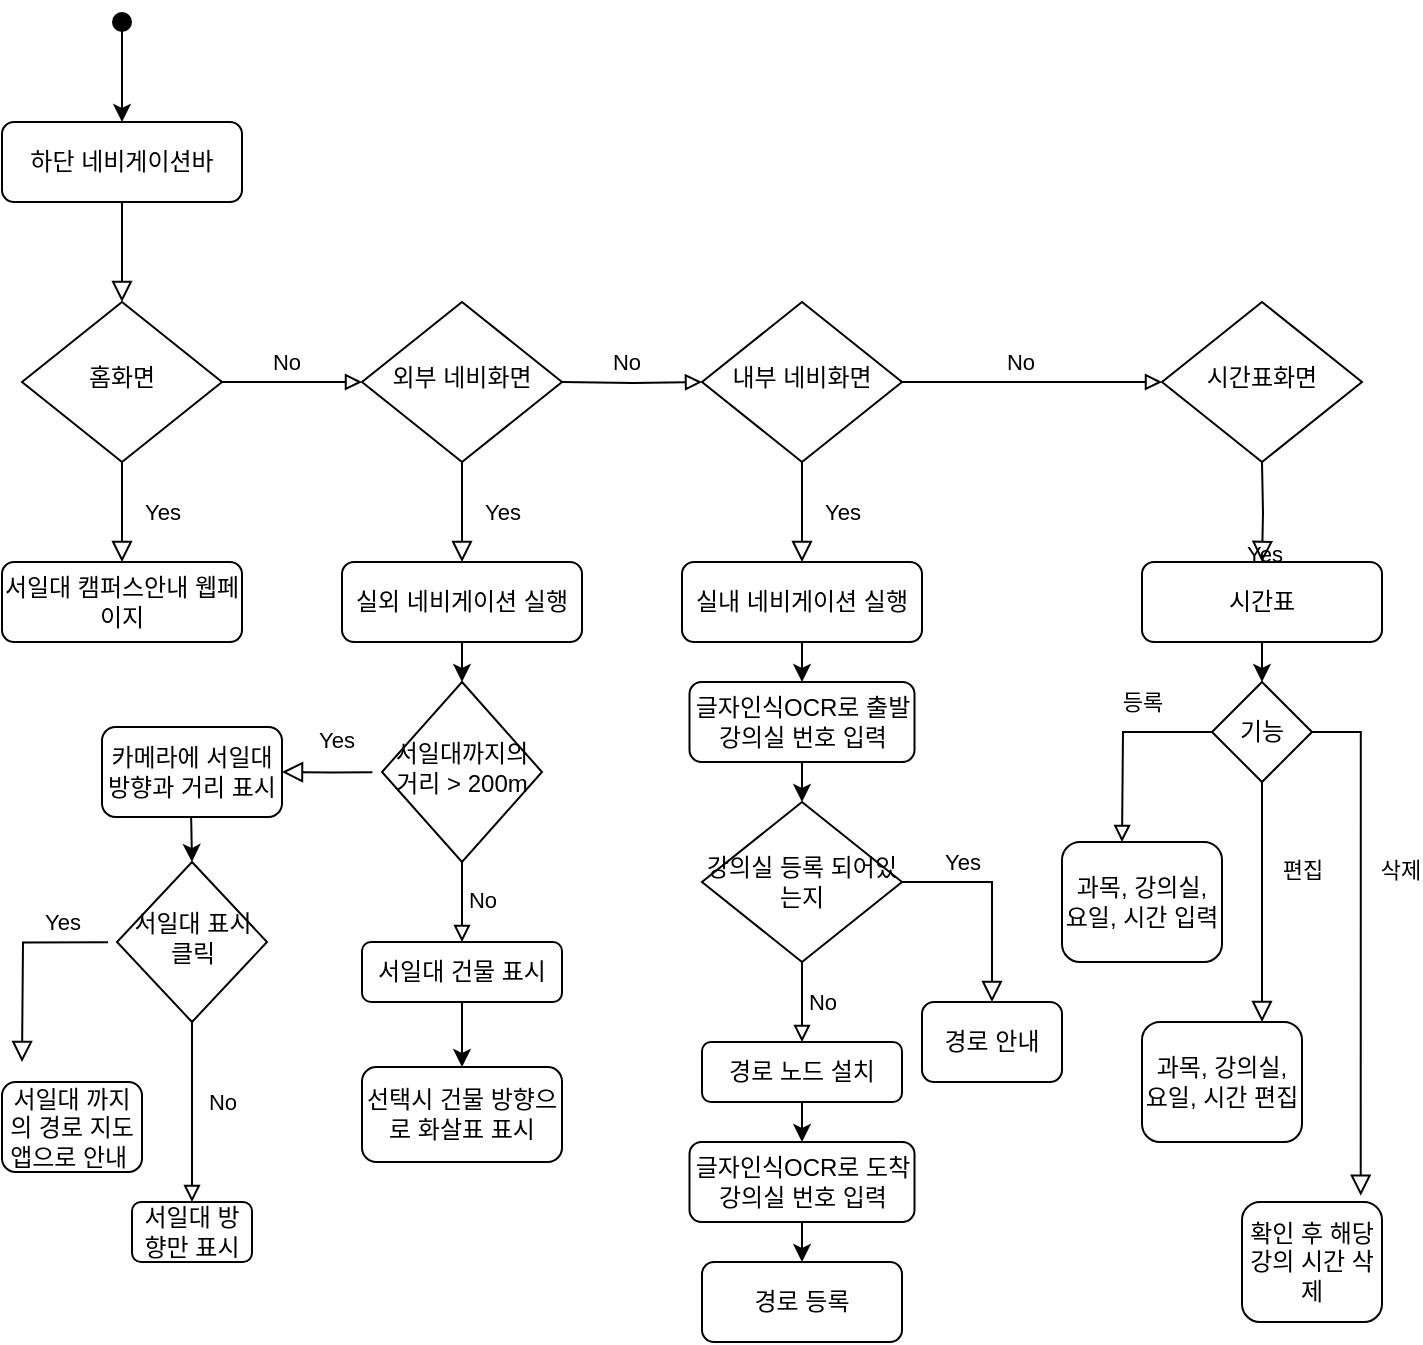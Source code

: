 <mxfile version="24.7.12">
  <diagram id="C5RBs43oDa-KdzZeNtuy" name="Page-1">
    <mxGraphModel dx="941" dy="1113" grid="1" gridSize="10" guides="1" tooltips="1" connect="1" arrows="1" fold="1" page="1" pageScale="1" pageWidth="827" pageHeight="1169" math="0" shadow="0">
      <root>
        <mxCell id="WIyWlLk6GJQsqaUBKTNV-0" />
        <mxCell id="WIyWlLk6GJQsqaUBKTNV-1" parent="WIyWlLk6GJQsqaUBKTNV-0" />
        <mxCell id="WIyWlLk6GJQsqaUBKTNV-2" value="" style="rounded=0;html=1;jettySize=auto;orthogonalLoop=1;fontSize=11;endArrow=block;endFill=0;endSize=8;strokeWidth=1;shadow=0;labelBackgroundColor=none;edgeStyle=orthogonalEdgeStyle;" parent="WIyWlLk6GJQsqaUBKTNV-1" source="WIyWlLk6GJQsqaUBKTNV-3" target="WIyWlLk6GJQsqaUBKTNV-6" edge="1">
          <mxGeometry relative="1" as="geometry" />
        </mxCell>
        <mxCell id="WIyWlLk6GJQsqaUBKTNV-3" value="하단 네비게이션바" style="rounded=1;whiteSpace=wrap;html=1;fontSize=12;glass=0;strokeWidth=1;shadow=0;" parent="WIyWlLk6GJQsqaUBKTNV-1" vertex="1">
          <mxGeometry x="40" y="80" width="120" height="40" as="geometry" />
        </mxCell>
        <mxCell id="WIyWlLk6GJQsqaUBKTNV-4" value="Yes" style="rounded=0;html=1;jettySize=auto;orthogonalLoop=1;fontSize=11;endArrow=block;endFill=0;endSize=8;strokeWidth=1;shadow=0;labelBackgroundColor=none;edgeStyle=orthogonalEdgeStyle;entryX=0.5;entryY=0;entryDx=0;entryDy=0;" parent="WIyWlLk6GJQsqaUBKTNV-1" source="WIyWlLk6GJQsqaUBKTNV-6" target="WIyWlLk6GJQsqaUBKTNV-7" edge="1">
          <mxGeometry y="20" relative="1" as="geometry">
            <mxPoint as="offset" />
            <mxPoint x="150" y="270" as="targetPoint" />
          </mxGeometry>
        </mxCell>
        <mxCell id="WIyWlLk6GJQsqaUBKTNV-5" value="No" style="edgeStyle=orthogonalEdgeStyle;rounded=0;html=1;jettySize=auto;orthogonalLoop=1;fontSize=11;endArrow=block;endFill=0;strokeWidth=1;shadow=0;labelBackgroundColor=none;exitX=1;exitY=0.5;exitDx=0;exitDy=0;entryX=0;entryY=0.5;entryDx=0;entryDy=0;" parent="WIyWlLk6GJQsqaUBKTNV-1" source="WIyWlLk6GJQsqaUBKTNV-6" target="hmkgJnZfUAopVbzi9GK_-2" edge="1">
          <mxGeometry x="-0.091" y="10" relative="1" as="geometry">
            <mxPoint as="offset" />
            <mxPoint x="170.0" y="209.5" as="sourcePoint" />
            <mxPoint x="220" y="210.5" as="targetPoint" />
            <Array as="points" />
          </mxGeometry>
        </mxCell>
        <mxCell id="WIyWlLk6GJQsqaUBKTNV-6" value="홈화면" style="rhombus;whiteSpace=wrap;html=1;shadow=0;fontFamily=Helvetica;fontSize=12;align=center;strokeWidth=1;spacing=6;spacingTop=-4;" parent="WIyWlLk6GJQsqaUBKTNV-1" vertex="1">
          <mxGeometry x="50" y="170" width="100" height="80" as="geometry" />
        </mxCell>
        <mxCell id="WIyWlLk6GJQsqaUBKTNV-7" value="서일대 캠퍼스안내 웹페이지" style="rounded=1;whiteSpace=wrap;html=1;fontSize=12;glass=0;strokeWidth=1;shadow=0;" parent="WIyWlLk6GJQsqaUBKTNV-1" vertex="1">
          <mxGeometry x="40" y="300" width="120" height="40" as="geometry" />
        </mxCell>
        <mxCell id="hmkgJnZfUAopVbzi9GK_-2" value="외부 네비화면" style="rhombus;whiteSpace=wrap;html=1;shadow=0;fontFamily=Helvetica;fontSize=12;align=center;strokeWidth=1;spacing=6;spacingTop=-4;" vertex="1" parent="WIyWlLk6GJQsqaUBKTNV-1">
          <mxGeometry x="220" y="170" width="100" height="80" as="geometry" />
        </mxCell>
        <mxCell id="hmkgJnZfUAopVbzi9GK_-14" value="No" style="edgeStyle=orthogonalEdgeStyle;rounded=0;html=1;jettySize=auto;orthogonalLoop=1;fontSize=11;endArrow=block;endFill=0;strokeWidth=1;shadow=0;labelBackgroundColor=none;exitX=1;exitY=0.5;exitDx=0;exitDy=0;entryX=0;entryY=0.5;entryDx=0;entryDy=0;" edge="1" parent="WIyWlLk6GJQsqaUBKTNV-1" target="hmkgJnZfUAopVbzi9GK_-15">
          <mxGeometry x="-0.091" y="10" relative="1" as="geometry">
            <mxPoint as="offset" />
            <mxPoint x="320" y="210" as="sourcePoint" />
            <mxPoint x="390" y="210.5" as="targetPoint" />
            <Array as="points" />
          </mxGeometry>
        </mxCell>
        <mxCell id="hmkgJnZfUAopVbzi9GK_-15" value="내부 네비화면" style="rhombus;whiteSpace=wrap;html=1;shadow=0;fontFamily=Helvetica;fontSize=12;align=center;strokeWidth=1;spacing=6;spacingTop=-4;" vertex="1" parent="WIyWlLk6GJQsqaUBKTNV-1">
          <mxGeometry x="390" y="170" width="100" height="80" as="geometry" />
        </mxCell>
        <mxCell id="hmkgJnZfUAopVbzi9GK_-18" value="No" style="edgeStyle=orthogonalEdgeStyle;rounded=0;html=1;jettySize=auto;orthogonalLoop=1;fontSize=11;endArrow=block;endFill=0;strokeWidth=1;shadow=0;labelBackgroundColor=none;exitX=1;exitY=0.5;exitDx=0;exitDy=0;entryX=0;entryY=0.5;entryDx=0;entryDy=0;" edge="1" parent="WIyWlLk6GJQsqaUBKTNV-1" target="hmkgJnZfUAopVbzi9GK_-19" source="hmkgJnZfUAopVbzi9GK_-15">
          <mxGeometry x="-0.091" y="10" relative="1" as="geometry">
            <mxPoint as="offset" />
            <mxPoint x="550" y="210" as="sourcePoint" />
            <mxPoint x="620" y="210.5" as="targetPoint" />
            <Array as="points" />
          </mxGeometry>
        </mxCell>
        <mxCell id="hmkgJnZfUAopVbzi9GK_-19" value="시간표화면" style="rhombus;whiteSpace=wrap;html=1;shadow=0;fontFamily=Helvetica;fontSize=12;align=center;strokeWidth=1;spacing=6;spacingTop=-4;" vertex="1" parent="WIyWlLk6GJQsqaUBKTNV-1">
          <mxGeometry x="620" y="170" width="100" height="80" as="geometry" />
        </mxCell>
        <mxCell id="hmkgJnZfUAopVbzi9GK_-26" value="Yes" style="rounded=0;html=1;jettySize=auto;orthogonalLoop=1;fontSize=11;endArrow=block;endFill=0;endSize=8;strokeWidth=1;shadow=0;labelBackgroundColor=none;edgeStyle=orthogonalEdgeStyle;entryX=0.5;entryY=0;entryDx=0;entryDy=0;exitX=0.5;exitY=1;exitDx=0;exitDy=0;" edge="1" parent="WIyWlLk6GJQsqaUBKTNV-1" target="hmkgJnZfUAopVbzi9GK_-27" source="hmkgJnZfUAopVbzi9GK_-2">
          <mxGeometry y="20" relative="1" as="geometry">
            <mxPoint as="offset" />
            <mxPoint x="270" y="260" as="sourcePoint" />
            <mxPoint x="320" y="280" as="targetPoint" />
          </mxGeometry>
        </mxCell>
        <mxCell id="hmkgJnZfUAopVbzi9GK_-27" value="실외 네비게이션 실행" style="rounded=1;whiteSpace=wrap;html=1;fontSize=12;glass=0;strokeWidth=1;shadow=0;" vertex="1" parent="WIyWlLk6GJQsqaUBKTNV-1">
          <mxGeometry x="210" y="300" width="120" height="40" as="geometry" />
        </mxCell>
        <mxCell id="hmkgJnZfUAopVbzi9GK_-28" value="Yes" style="rounded=0;html=1;jettySize=auto;orthogonalLoop=1;fontSize=11;endArrow=block;endFill=0;endSize=8;strokeWidth=1;shadow=0;labelBackgroundColor=none;edgeStyle=orthogonalEdgeStyle;entryX=0.5;entryY=0;entryDx=0;entryDy=0;exitX=0.5;exitY=1;exitDx=0;exitDy=0;" edge="1" parent="WIyWlLk6GJQsqaUBKTNV-1" target="hmkgJnZfUAopVbzi9GK_-29" source="hmkgJnZfUAopVbzi9GK_-15">
          <mxGeometry y="20" relative="1" as="geometry">
            <mxPoint as="offset" />
            <mxPoint x="270" y="270" as="sourcePoint" />
            <mxPoint x="320" y="290" as="targetPoint" />
          </mxGeometry>
        </mxCell>
        <mxCell id="hmkgJnZfUAopVbzi9GK_-29" value="실내 네비게이션 실행" style="rounded=1;whiteSpace=wrap;html=1;fontSize=12;glass=0;strokeWidth=1;shadow=0;" vertex="1" parent="WIyWlLk6GJQsqaUBKTNV-1">
          <mxGeometry x="380" y="300" width="120" height="40" as="geometry" />
        </mxCell>
        <mxCell id="hmkgJnZfUAopVbzi9GK_-30" value="Yes" style="rounded=0;html=1;jettySize=auto;orthogonalLoop=1;fontSize=11;endArrow=block;endFill=0;endSize=8;strokeWidth=1;shadow=0;labelBackgroundColor=none;edgeStyle=orthogonalEdgeStyle;entryX=0.5;entryY=0;entryDx=0;entryDy=0;" edge="1" parent="WIyWlLk6GJQsqaUBKTNV-1" target="hmkgJnZfUAopVbzi9GK_-31">
          <mxGeometry y="20" relative="1" as="geometry">
            <mxPoint as="offset" />
            <mxPoint x="670" y="250" as="sourcePoint" />
            <mxPoint x="720" y="270" as="targetPoint" />
          </mxGeometry>
        </mxCell>
        <mxCell id="hmkgJnZfUAopVbzi9GK_-31" value="시간표" style="rounded=1;whiteSpace=wrap;html=1;fontSize=12;glass=0;strokeWidth=1;shadow=0;" vertex="1" parent="WIyWlLk6GJQsqaUBKTNV-1">
          <mxGeometry x="610" y="300" width="120" height="40" as="geometry" />
        </mxCell>
        <mxCell id="hmkgJnZfUAopVbzi9GK_-33" value="" style="edgeStyle=orthogonalEdgeStyle;rounded=0;orthogonalLoop=1;jettySize=auto;html=1;" edge="1" parent="WIyWlLk6GJQsqaUBKTNV-1" source="hmkgJnZfUAopVbzi9GK_-32" target="WIyWlLk6GJQsqaUBKTNV-3">
          <mxGeometry relative="1" as="geometry" />
        </mxCell>
        <mxCell id="hmkgJnZfUAopVbzi9GK_-32" value="" style="shape=waypoint;sketch=0;fillStyle=solid;size=10;pointerEvents=1;points=[];fillColor=none;resizable=0;rotatable=0;perimeter=centerPerimeter;snapToPoint=1;" vertex="1" parent="WIyWlLk6GJQsqaUBKTNV-1">
          <mxGeometry x="90" y="20" width="20" height="20" as="geometry" />
        </mxCell>
        <mxCell id="hmkgJnZfUAopVbzi9GK_-34" value="서일대까지의 거리 &amp;gt; 200m" style="rhombus;whiteSpace=wrap;html=1;shadow=0;fontFamily=Helvetica;fontSize=12;align=center;strokeWidth=1;spacing=6;spacingTop=-4;" vertex="1" parent="WIyWlLk6GJQsqaUBKTNV-1">
          <mxGeometry x="230" y="360" width="80" height="90" as="geometry" />
        </mxCell>
        <mxCell id="hmkgJnZfUAopVbzi9GK_-35" value="No" style="edgeStyle=orthogonalEdgeStyle;rounded=0;html=1;jettySize=auto;orthogonalLoop=1;fontSize=11;endArrow=block;endFill=0;strokeWidth=1;shadow=0;labelBackgroundColor=none;exitX=0.5;exitY=1;exitDx=0;exitDy=0;entryX=0.5;entryY=0;entryDx=0;entryDy=0;" edge="1" parent="WIyWlLk6GJQsqaUBKTNV-1" source="hmkgJnZfUAopVbzi9GK_-34" target="hmkgJnZfUAopVbzi9GK_-46">
          <mxGeometry x="0.012" y="9" relative="1" as="geometry">
            <mxPoint x="1" y="-1" as="offset" />
            <mxPoint x="320" y="410" as="sourcePoint" />
            <mxPoint x="270" y="490" as="targetPoint" />
            <Array as="points" />
          </mxGeometry>
        </mxCell>
        <mxCell id="hmkgJnZfUAopVbzi9GK_-36" value="Yes" style="rounded=0;html=1;jettySize=auto;orthogonalLoop=1;fontSize=11;endArrow=block;endFill=0;endSize=8;strokeWidth=1;shadow=0;labelBackgroundColor=none;edgeStyle=orthogonalEdgeStyle;exitX=-0.06;exitY=0.502;exitDx=0;exitDy=0;entryX=1;entryY=0.5;entryDx=0;entryDy=0;exitPerimeter=0;" edge="1" parent="WIyWlLk6GJQsqaUBKTNV-1" source="hmkgJnZfUAopVbzi9GK_-34" target="hmkgJnZfUAopVbzi9GK_-37">
          <mxGeometry x="-0.09" y="-15" relative="1" as="geometry">
            <mxPoint x="2" y="-1" as="offset" />
            <mxPoint x="230" y="490" as="sourcePoint" />
            <mxPoint x="90" y="460" as="targetPoint" />
          </mxGeometry>
        </mxCell>
        <mxCell id="hmkgJnZfUAopVbzi9GK_-37" value="카메라에 서일대 방향과 거리 표시" style="rounded=1;whiteSpace=wrap;html=1;" vertex="1" parent="WIyWlLk6GJQsqaUBKTNV-1">
          <mxGeometry x="90" y="382.5" width="90" height="45" as="geometry" />
        </mxCell>
        <mxCell id="hmkgJnZfUAopVbzi9GK_-38" value="" style="endArrow=classic;html=1;rounded=0;exitX=0.5;exitY=1;exitDx=0;exitDy=0;entryX=0.5;entryY=0;entryDx=0;entryDy=0;" edge="1" parent="WIyWlLk6GJQsqaUBKTNV-1" source="hmkgJnZfUAopVbzi9GK_-27" target="hmkgJnZfUAopVbzi9GK_-34">
          <mxGeometry width="50" height="50" relative="1" as="geometry">
            <mxPoint x="290" y="360" as="sourcePoint" />
            <mxPoint x="340" y="310" as="targetPoint" />
          </mxGeometry>
        </mxCell>
        <mxCell id="hmkgJnZfUAopVbzi9GK_-39" value="" style="endArrow=classic;html=1;rounded=0;entryX=0.5;entryY=0;entryDx=0;entryDy=0;" edge="1" parent="WIyWlLk6GJQsqaUBKTNV-1" target="hmkgJnZfUAopVbzi9GK_-40">
          <mxGeometry width="50" height="50" relative="1" as="geometry">
            <mxPoint x="134.58" y="427.5" as="sourcePoint" />
            <mxPoint x="135" y="470" as="targetPoint" />
          </mxGeometry>
        </mxCell>
        <mxCell id="hmkgJnZfUAopVbzi9GK_-40" value="서일대 표시 클릭" style="rhombus;whiteSpace=wrap;html=1;shadow=0;fontFamily=Helvetica;fontSize=12;align=center;strokeWidth=1;spacing=6;spacingTop=-4;" vertex="1" parent="WIyWlLk6GJQsqaUBKTNV-1">
          <mxGeometry x="97.5" y="450" width="75" height="80" as="geometry" />
        </mxCell>
        <mxCell id="hmkgJnZfUAopVbzi9GK_-41" value="No" style="edgeStyle=orthogonalEdgeStyle;rounded=0;html=1;jettySize=auto;orthogonalLoop=1;fontSize=11;endArrow=block;endFill=0;strokeWidth=1;shadow=0;labelBackgroundColor=none;exitX=0.5;exitY=1;exitDx=0;exitDy=0;entryX=0.5;entryY=0;entryDx=0;entryDy=0;" edge="1" parent="WIyWlLk6GJQsqaUBKTNV-1" source="hmkgJnZfUAopVbzi9GK_-40" target="hmkgJnZfUAopVbzi9GK_-45">
          <mxGeometry x="-0.111" y="15" relative="1" as="geometry">
            <mxPoint as="offset" />
            <mxPoint x="180" y="520" as="sourcePoint" />
            <mxPoint x="135" y="580" as="targetPoint" />
            <Array as="points" />
          </mxGeometry>
        </mxCell>
        <mxCell id="hmkgJnZfUAopVbzi9GK_-42" value="Yes" style="rounded=0;html=1;jettySize=auto;orthogonalLoop=1;fontSize=11;endArrow=block;endFill=0;endSize=8;strokeWidth=1;shadow=0;labelBackgroundColor=none;edgeStyle=orthogonalEdgeStyle;exitX=-0.06;exitY=0.502;exitDx=0;exitDy=0;exitPerimeter=0;" edge="1" parent="WIyWlLk6GJQsqaUBKTNV-1" source="hmkgJnZfUAopVbzi9GK_-40">
          <mxGeometry x="-0.55" y="-10" relative="1" as="geometry">
            <mxPoint as="offset" />
            <mxPoint x="90" y="600" as="sourcePoint" />
            <mxPoint x="50" y="550" as="targetPoint" />
          </mxGeometry>
        </mxCell>
        <mxCell id="hmkgJnZfUAopVbzi9GK_-44" value="서일대 까지의 경로 지도앱으로 안내&amp;nbsp;" style="rounded=1;whiteSpace=wrap;html=1;" vertex="1" parent="WIyWlLk6GJQsqaUBKTNV-1">
          <mxGeometry x="40" y="560" width="70" height="45" as="geometry" />
        </mxCell>
        <mxCell id="hmkgJnZfUAopVbzi9GK_-45" value="서일대 방향만 표시" style="rounded=1;whiteSpace=wrap;html=1;" vertex="1" parent="WIyWlLk6GJQsqaUBKTNV-1">
          <mxGeometry x="105" y="620" width="60" height="30" as="geometry" />
        </mxCell>
        <mxCell id="hmkgJnZfUAopVbzi9GK_-46" value="서일대 건물 표시" style="rounded=1;whiteSpace=wrap;html=1;" vertex="1" parent="WIyWlLk6GJQsqaUBKTNV-1">
          <mxGeometry x="220" y="490" width="100" height="30" as="geometry" />
        </mxCell>
        <mxCell id="hmkgJnZfUAopVbzi9GK_-47" value="" style="endArrow=classic;html=1;rounded=0;exitX=0.5;exitY=1;exitDx=0;exitDy=0;" edge="1" parent="WIyWlLk6GJQsqaUBKTNV-1" source="hmkgJnZfUAopVbzi9GK_-46" target="hmkgJnZfUAopVbzi9GK_-48">
          <mxGeometry width="50" height="50" relative="1" as="geometry">
            <mxPoint x="210" y="430" as="sourcePoint" />
            <mxPoint x="270" y="560" as="targetPoint" />
          </mxGeometry>
        </mxCell>
        <mxCell id="hmkgJnZfUAopVbzi9GK_-48" value="선택시 건물 방향으로 화살표 표시" style="rounded=1;whiteSpace=wrap;html=1;" vertex="1" parent="WIyWlLk6GJQsqaUBKTNV-1">
          <mxGeometry x="220" y="552.5" width="100" height="47.5" as="geometry" />
        </mxCell>
        <mxCell id="hmkgJnZfUAopVbzi9GK_-49" value="글자인식OCR로 출발 강의실 번호 입력" style="rounded=1;whiteSpace=wrap;html=1;" vertex="1" parent="WIyWlLk6GJQsqaUBKTNV-1">
          <mxGeometry x="383.75" y="360" width="112.5" height="40" as="geometry" />
        </mxCell>
        <mxCell id="hmkgJnZfUAopVbzi9GK_-50" value="" style="endArrow=classic;html=1;rounded=0;exitX=0.5;exitY=1;exitDx=0;exitDy=0;entryX=0.5;entryY=0;entryDx=0;entryDy=0;" edge="1" parent="WIyWlLk6GJQsqaUBKTNV-1" source="hmkgJnZfUAopVbzi9GK_-29" target="hmkgJnZfUAopVbzi9GK_-49">
          <mxGeometry width="50" height="50" relative="1" as="geometry">
            <mxPoint x="300" y="520" as="sourcePoint" />
            <mxPoint x="350" y="470" as="targetPoint" />
          </mxGeometry>
        </mxCell>
        <mxCell id="hmkgJnZfUAopVbzi9GK_-58" value="" style="edgeStyle=orthogonalEdgeStyle;rounded=0;orthogonalLoop=1;jettySize=auto;html=1;" edge="1" parent="WIyWlLk6GJQsqaUBKTNV-1" source="hmkgJnZfUAopVbzi9GK_-51" target="hmkgJnZfUAopVbzi9GK_-53">
          <mxGeometry relative="1" as="geometry" />
        </mxCell>
        <mxCell id="hmkgJnZfUAopVbzi9GK_-51" value="경로 노드 설치" style="rounded=1;whiteSpace=wrap;html=1;" vertex="1" parent="WIyWlLk6GJQsqaUBKTNV-1">
          <mxGeometry x="390" y="540" width="100" height="30" as="geometry" />
        </mxCell>
        <mxCell id="hmkgJnZfUAopVbzi9GK_-53" value="글자인식OCR로 도착 강의실 번호 입력" style="rounded=1;whiteSpace=wrap;html=1;" vertex="1" parent="WIyWlLk6GJQsqaUBKTNV-1">
          <mxGeometry x="383.75" y="590" width="112.5" height="40" as="geometry" />
        </mxCell>
        <mxCell id="hmkgJnZfUAopVbzi9GK_-56" value="강의실 등록 되어있는지" style="rhombus;whiteSpace=wrap;html=1;" vertex="1" parent="WIyWlLk6GJQsqaUBKTNV-1">
          <mxGeometry x="390" y="420" width="100" height="80" as="geometry" />
        </mxCell>
        <mxCell id="hmkgJnZfUAopVbzi9GK_-57" value="" style="endArrow=classic;html=1;rounded=0;exitX=0.5;exitY=1;exitDx=0;exitDy=0;" edge="1" parent="WIyWlLk6GJQsqaUBKTNV-1" source="hmkgJnZfUAopVbzi9GK_-49" target="hmkgJnZfUAopVbzi9GK_-56">
          <mxGeometry width="50" height="50" relative="1" as="geometry">
            <mxPoint x="320" y="470" as="sourcePoint" />
            <mxPoint x="370" y="420" as="targetPoint" />
          </mxGeometry>
        </mxCell>
        <mxCell id="hmkgJnZfUAopVbzi9GK_-62" value="Yes" style="rounded=0;html=1;jettySize=auto;orthogonalLoop=1;fontSize=11;endArrow=block;endFill=0;endSize=8;strokeWidth=1;shadow=0;labelBackgroundColor=none;edgeStyle=orthogonalEdgeStyle;exitX=1;exitY=0.5;exitDx=0;exitDy=0;entryX=0.5;entryY=0;entryDx=0;entryDy=0;" edge="1" parent="WIyWlLk6GJQsqaUBKTNV-1" source="hmkgJnZfUAopVbzi9GK_-56" target="hmkgJnZfUAopVbzi9GK_-66">
          <mxGeometry x="-0.429" y="10" relative="1" as="geometry">
            <mxPoint as="offset" />
            <mxPoint x="245" y="425" as="sourcePoint" />
            <mxPoint x="530" y="500" as="targetPoint" />
          </mxGeometry>
        </mxCell>
        <mxCell id="hmkgJnZfUAopVbzi9GK_-63" value="No" style="edgeStyle=orthogonalEdgeStyle;rounded=0;html=1;jettySize=auto;orthogonalLoop=1;fontSize=11;endArrow=block;endFill=0;strokeWidth=1;shadow=0;labelBackgroundColor=none;exitX=0.5;exitY=1;exitDx=0;exitDy=0;entryX=0.5;entryY=0;entryDx=0;entryDy=0;" edge="1" parent="WIyWlLk6GJQsqaUBKTNV-1" source="hmkgJnZfUAopVbzi9GK_-56" target="hmkgJnZfUAopVbzi9GK_-51">
          <mxGeometry y="10" relative="1" as="geometry">
            <mxPoint as="offset" />
            <mxPoint x="280" y="460" as="sourcePoint" />
            <mxPoint x="430" y="570" as="targetPoint" />
            <Array as="points" />
          </mxGeometry>
        </mxCell>
        <mxCell id="hmkgJnZfUAopVbzi9GK_-64" value="경로 등록" style="rounded=1;whiteSpace=wrap;html=1;" vertex="1" parent="WIyWlLk6GJQsqaUBKTNV-1">
          <mxGeometry x="390" y="650" width="100" height="40" as="geometry" />
        </mxCell>
        <mxCell id="hmkgJnZfUAopVbzi9GK_-65" value="" style="endArrow=classic;html=1;rounded=0;exitX=0.5;exitY=1;exitDx=0;exitDy=0;entryX=0.5;entryY=0;entryDx=0;entryDy=0;" edge="1" parent="WIyWlLk6GJQsqaUBKTNV-1" source="hmkgJnZfUAopVbzi9GK_-53" target="hmkgJnZfUAopVbzi9GK_-64">
          <mxGeometry width="50" height="50" relative="1" as="geometry">
            <mxPoint x="490" y="560" as="sourcePoint" />
            <mxPoint x="540" y="510" as="targetPoint" />
          </mxGeometry>
        </mxCell>
        <mxCell id="hmkgJnZfUAopVbzi9GK_-66" value="경로 안내" style="rounded=1;whiteSpace=wrap;html=1;" vertex="1" parent="WIyWlLk6GJQsqaUBKTNV-1">
          <mxGeometry x="500" y="520" width="70" height="40" as="geometry" />
        </mxCell>
        <mxCell id="hmkgJnZfUAopVbzi9GK_-76" value="기능" style="rhombus;whiteSpace=wrap;html=1;" vertex="1" parent="WIyWlLk6GJQsqaUBKTNV-1">
          <mxGeometry x="645" y="360" width="50" height="50" as="geometry" />
        </mxCell>
        <mxCell id="hmkgJnZfUAopVbzi9GK_-77" value="" style="endArrow=classic;html=1;rounded=0;exitX=0.5;exitY=1;exitDx=0;exitDy=0;entryX=0.5;entryY=0;entryDx=0;entryDy=0;" edge="1" parent="WIyWlLk6GJQsqaUBKTNV-1" source="hmkgJnZfUAopVbzi9GK_-31" target="hmkgJnZfUAopVbzi9GK_-76">
          <mxGeometry width="50" height="50" relative="1" as="geometry">
            <mxPoint x="710" y="360" as="sourcePoint" />
            <mxPoint x="760" y="310" as="targetPoint" />
          </mxGeometry>
        </mxCell>
        <mxCell id="hmkgJnZfUAopVbzi9GK_-78" value="등록" style="edgeStyle=orthogonalEdgeStyle;rounded=0;html=1;jettySize=auto;orthogonalLoop=1;fontSize=11;endArrow=block;endFill=0;strokeWidth=1;shadow=0;labelBackgroundColor=none;exitX=0;exitY=0.5;exitDx=0;exitDy=0;" edge="1" parent="WIyWlLk6GJQsqaUBKTNV-1" source="hmkgJnZfUAopVbzi9GK_-76">
          <mxGeometry x="-0.296" y="-15" relative="1" as="geometry">
            <mxPoint as="offset" />
            <mxPoint x="450" y="510" as="sourcePoint" />
            <mxPoint x="600" y="440" as="targetPoint" />
            <Array as="points" />
          </mxGeometry>
        </mxCell>
        <mxCell id="hmkgJnZfUAopVbzi9GK_-79" value="과목, 강의실, 요일, 시간 입력" style="rounded=1;whiteSpace=wrap;html=1;" vertex="1" parent="WIyWlLk6GJQsqaUBKTNV-1">
          <mxGeometry x="570" y="440" width="80" height="60" as="geometry" />
        </mxCell>
        <mxCell id="hmkgJnZfUAopVbzi9GK_-81" value="편집" style="rounded=0;html=1;jettySize=auto;orthogonalLoop=1;fontSize=11;endArrow=block;endFill=0;endSize=8;strokeWidth=1;shadow=0;labelBackgroundColor=none;edgeStyle=orthogonalEdgeStyle;exitX=0.5;exitY=1;exitDx=0;exitDy=0;" edge="1" parent="WIyWlLk6GJQsqaUBKTNV-1" source="hmkgJnZfUAopVbzi9GK_-76">
          <mxGeometry x="-0.276" y="20" relative="1" as="geometry">
            <mxPoint as="offset" />
            <mxPoint x="680" y="260" as="sourcePoint" />
            <mxPoint x="670" y="530" as="targetPoint" />
          </mxGeometry>
        </mxCell>
        <mxCell id="hmkgJnZfUAopVbzi9GK_-82" value="삭제" style="rounded=0;html=1;jettySize=auto;orthogonalLoop=1;fontSize=11;endArrow=block;endFill=0;endSize=8;strokeWidth=1;shadow=0;labelBackgroundColor=none;edgeStyle=orthogonalEdgeStyle;exitX=1;exitY=0.5;exitDx=0;exitDy=0;entryX=0.848;entryY=-0.053;entryDx=0;entryDy=0;entryPerimeter=0;" edge="1" parent="WIyWlLk6GJQsqaUBKTNV-1" source="hmkgJnZfUAopVbzi9GK_-76" target="hmkgJnZfUAopVbzi9GK_-83">
          <mxGeometry x="-0.276" y="20" relative="1" as="geometry">
            <mxPoint as="offset" />
            <mxPoint x="680" y="420" as="sourcePoint" />
            <mxPoint x="720" y="590" as="targetPoint" />
          </mxGeometry>
        </mxCell>
        <mxCell id="hmkgJnZfUAopVbzi9GK_-83" value="확인 후 해당 강의 시간 삭제" style="rounded=1;whiteSpace=wrap;html=1;" vertex="1" parent="WIyWlLk6GJQsqaUBKTNV-1">
          <mxGeometry x="660" y="620" width="70" height="60" as="geometry" />
        </mxCell>
        <mxCell id="hmkgJnZfUAopVbzi9GK_-84" value="과목, 강의실, 요일, 시간 편집" style="rounded=1;whiteSpace=wrap;html=1;" vertex="1" parent="WIyWlLk6GJQsqaUBKTNV-1">
          <mxGeometry x="610" y="530" width="80" height="60" as="geometry" />
        </mxCell>
      </root>
    </mxGraphModel>
  </diagram>
</mxfile>
